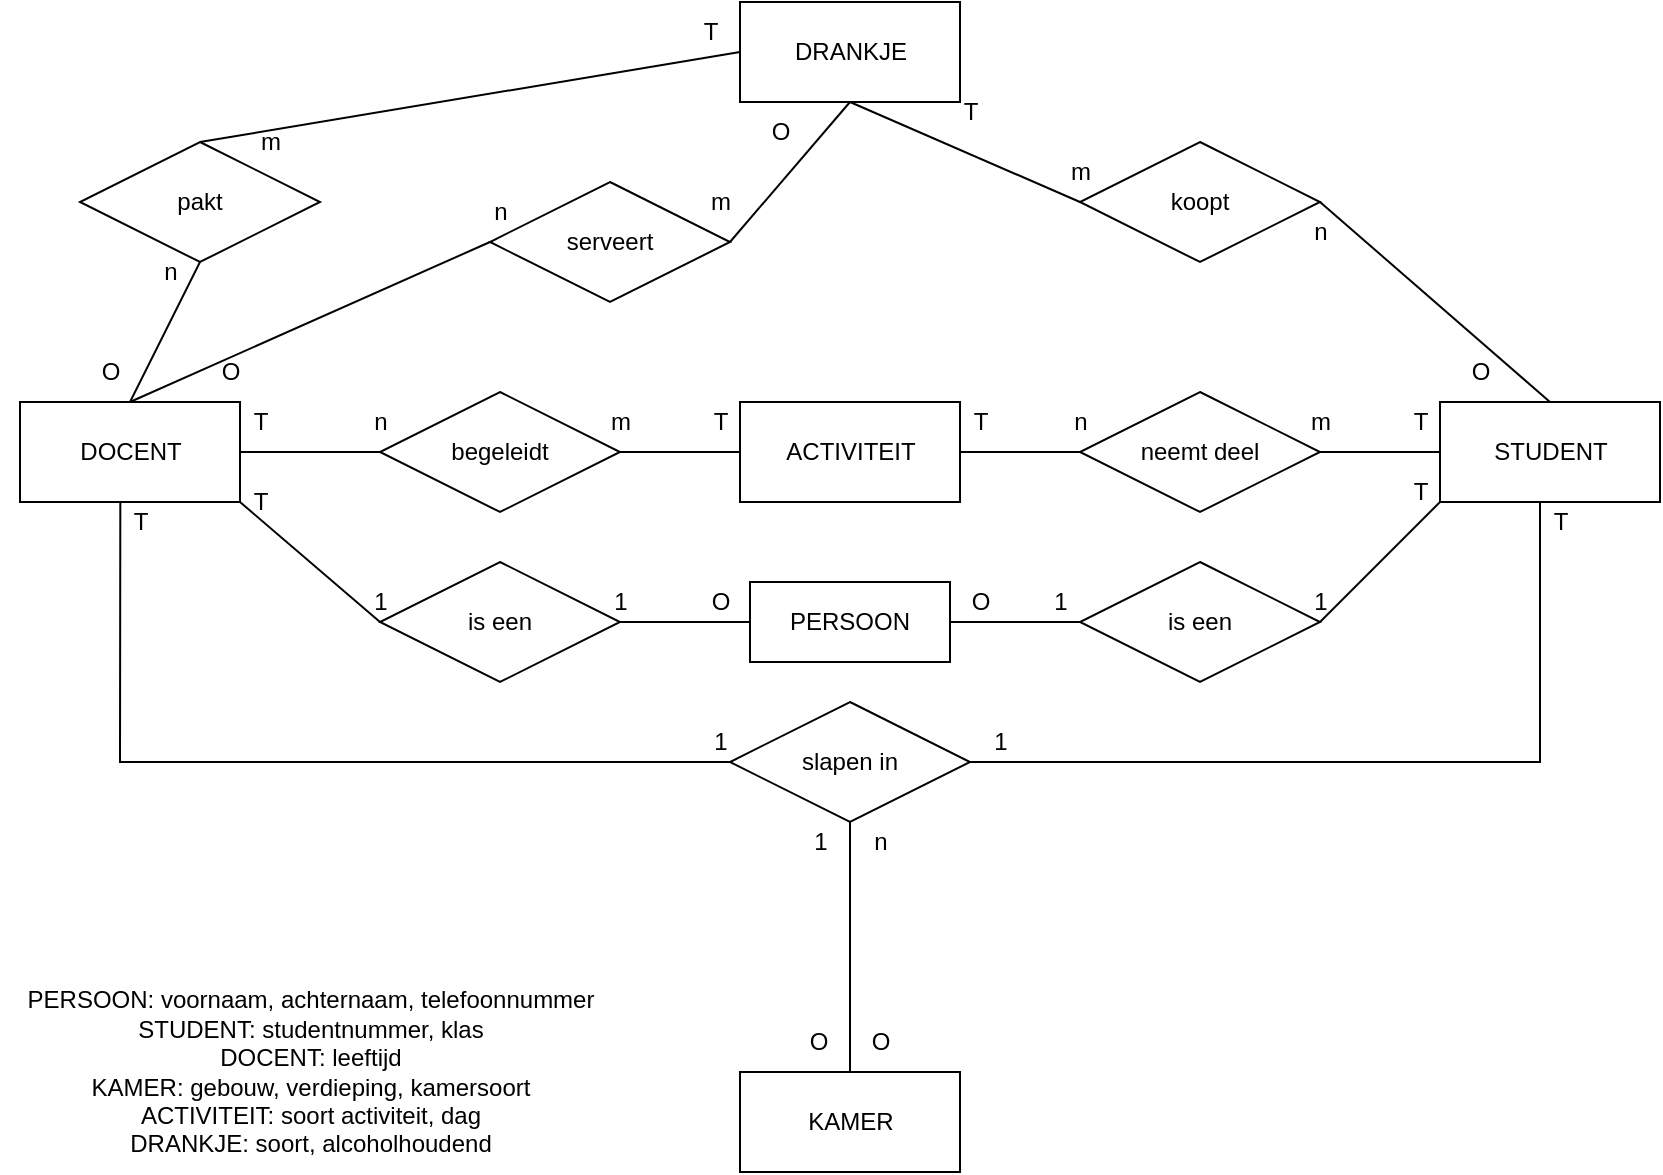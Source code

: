 <mxfile version="21.0.2" type="device"><diagram name="Page-1" id="upw29iovM8sw5896YRU5"><mxGraphModel dx="955" dy="507" grid="1" gridSize="10" guides="1" tooltips="1" connect="1" arrows="1" fold="1" page="1" pageScale="1" pageWidth="827" pageHeight="1169" math="0" shadow="0"><root><mxCell id="0"/><mxCell id="1" parent="0"/><mxCell id="YIp_ZHnN5VsOEbQwD3-h-1" value="DOCENT" style="html=1;" parent="1" vertex="1"><mxGeometry x="30" y="240" width="110" height="50" as="geometry"/></mxCell><mxCell id="YIp_ZHnN5VsOEbQwD3-h-2" value="STUDENT" style="html=1;" parent="1" vertex="1"><mxGeometry x="740" y="240" width="110" height="50" as="geometry"/></mxCell><mxCell id="YIp_ZHnN5VsOEbQwD3-h-3" value="ACTIVITEIT" style="html=1;" parent="1" vertex="1"><mxGeometry x="390" y="240" width="110" height="50" as="geometry"/></mxCell><mxCell id="YIp_ZHnN5VsOEbQwD3-h-4" value="KAMER" style="html=1;" parent="1" vertex="1"><mxGeometry x="390" y="575" width="110" height="50" as="geometry"/></mxCell><mxCell id="YIp_ZHnN5VsOEbQwD3-h-5" value="DRANKJE" style="html=1;" parent="1" vertex="1"><mxGeometry x="390" y="40" width="110" height="50" as="geometry"/></mxCell><mxCell id="YIp_ZHnN5VsOEbQwD3-h-6" value="begeleidt" style="shape=rhombus;perimeter=rhombusPerimeter;whiteSpace=wrap;html=1;align=center;" parent="1" vertex="1"><mxGeometry x="210" y="235" width="120" height="60" as="geometry"/></mxCell><mxCell id="YIp_ZHnN5VsOEbQwD3-h-7" value="neemt deel" style="shape=rhombus;perimeter=rhombusPerimeter;whiteSpace=wrap;html=1;align=center;" parent="1" vertex="1"><mxGeometry x="560" y="235" width="120" height="60" as="geometry"/></mxCell><mxCell id="YIp_ZHnN5VsOEbQwD3-h-8" value="koopt" style="shape=rhombus;perimeter=rhombusPerimeter;whiteSpace=wrap;html=1;align=center;" parent="1" vertex="1"><mxGeometry x="560" y="110" width="120" height="60" as="geometry"/></mxCell><mxCell id="YIp_ZHnN5VsOEbQwD3-h-9" value="" style="line;strokeWidth=1;rotatable=0;dashed=0;labelPosition=right;align=left;verticalAlign=middle;spacingTop=0;spacingLeft=6;points=[];portConstraint=eastwest;" parent="1" vertex="1"><mxGeometry x="140" y="260" width="70" height="10" as="geometry"/></mxCell><mxCell id="YIp_ZHnN5VsOEbQwD3-h-10" value="" style="line;strokeWidth=1;rotatable=0;dashed=0;labelPosition=right;align=left;verticalAlign=middle;spacingTop=0;spacingLeft=6;points=[];portConstraint=eastwest;" parent="1" vertex="1"><mxGeometry x="330" y="260" width="60" height="10" as="geometry"/></mxCell><mxCell id="YIp_ZHnN5VsOEbQwD3-h-11" value="" style="line;strokeWidth=1;rotatable=0;dashed=0;labelPosition=right;align=left;verticalAlign=middle;spacingTop=0;spacingLeft=6;points=[];portConstraint=eastwest;" parent="1" vertex="1"><mxGeometry x="500" y="260" width="60" height="10" as="geometry"/></mxCell><mxCell id="YIp_ZHnN5VsOEbQwD3-h-12" value="" style="line;strokeWidth=1;rotatable=0;dashed=0;labelPosition=right;align=left;verticalAlign=middle;spacingTop=0;spacingLeft=6;points=[];portConstraint=eastwest;" parent="1" vertex="1"><mxGeometry x="680" y="260" width="60" height="10" as="geometry"/></mxCell><mxCell id="YIp_ZHnN5VsOEbQwD3-h-20" value="" style="endArrow=none;html=1;rounded=0;entryX=0;entryY=0.5;entryDx=0;entryDy=0;exitX=0.5;exitY=1;exitDx=0;exitDy=0;" parent="1" source="YIp_ZHnN5VsOEbQwD3-h-5" target="YIp_ZHnN5VsOEbQwD3-h-8" edge="1"><mxGeometry relative="1" as="geometry"><mxPoint x="140" y="130" as="sourcePoint"/><mxPoint x="300" y="130" as="targetPoint"/></mxGeometry></mxCell><mxCell id="YIp_ZHnN5VsOEbQwD3-h-21" value="" style="endArrow=none;html=1;rounded=0;" parent="1" edge="1"><mxGeometry relative="1" as="geometry"><mxPoint x="500" y="420" as="sourcePoint"/><mxPoint x="790" y="420" as="targetPoint"/><Array as="points"><mxPoint x="790" y="420"/><mxPoint x="790" y="290"/></Array></mxGeometry></mxCell><mxCell id="YIp_ZHnN5VsOEbQwD3-h-22" value="" style="endArrow=none;html=1;rounded=0;exitX=0.456;exitY=1.007;exitDx=0;exitDy=0;exitPerimeter=0;" parent="1" source="YIp_ZHnN5VsOEbQwD3-h-1" edge="1"><mxGeometry relative="1" as="geometry"><mxPoint x="60" y="360" as="sourcePoint"/><mxPoint x="390" y="420" as="targetPoint"/><Array as="points"><mxPoint x="80" y="420"/></Array></mxGeometry></mxCell><mxCell id="YIp_ZHnN5VsOEbQwD3-h-23" value="" style="endArrow=none;html=1;rounded=0;exitX=0.5;exitY=0;exitDx=0;exitDy=0;entryX=1;entryY=0.5;entryDx=0;entryDy=0;" parent="1" source="YIp_ZHnN5VsOEbQwD3-h-2" target="YIp_ZHnN5VsOEbQwD3-h-8" edge="1"><mxGeometry relative="1" as="geometry"><mxPoint x="240" y="110" as="sourcePoint"/><mxPoint x="400" y="110" as="targetPoint"/></mxGeometry></mxCell><mxCell id="YIp_ZHnN5VsOEbQwD3-h-25" value="slapen in" style="shape=rhombus;perimeter=rhombusPerimeter;whiteSpace=wrap;html=1;align=center;" parent="1" vertex="1"><mxGeometry x="385" y="390" width="120" height="60" as="geometry"/></mxCell><mxCell id="YIp_ZHnN5VsOEbQwD3-h-26" value="" style="endArrow=none;html=1;rounded=0;exitX=0.5;exitY=1;exitDx=0;exitDy=0;entryX=0.5;entryY=0;entryDx=0;entryDy=0;" parent="1" source="YIp_ZHnN5VsOEbQwD3-h-25" target="YIp_ZHnN5VsOEbQwD3-h-4" edge="1"><mxGeometry relative="1" as="geometry"><mxPoint x="330" y="520" as="sourcePoint"/><mxPoint x="490" y="520" as="targetPoint"/></mxGeometry></mxCell><mxCell id="YIp_ZHnN5VsOEbQwD3-h-36" value="is een" style="shape=rhombus;perimeter=rhombusPerimeter;whiteSpace=wrap;html=1;align=center;" parent="1" vertex="1"><mxGeometry x="560" y="320" width="120" height="60" as="geometry"/></mxCell><mxCell id="YIp_ZHnN5VsOEbQwD3-h-37" value="is een" style="shape=rhombus;perimeter=rhombusPerimeter;whiteSpace=wrap;html=1;align=center;" parent="1" vertex="1"><mxGeometry x="210" y="320" width="120" height="60" as="geometry"/></mxCell><mxCell id="YIp_ZHnN5VsOEbQwD3-h-38" value="PERSOON" style="whiteSpace=wrap;html=1;align=center;" parent="1" vertex="1"><mxGeometry x="395" y="330" width="100" height="40" as="geometry"/></mxCell><mxCell id="YIp_ZHnN5VsOEbQwD3-h-39" value="" style="endArrow=none;html=1;rounded=0;exitX=1;exitY=0.5;exitDx=0;exitDy=0;exitPerimeter=0;entryX=0;entryY=1;entryDx=0;entryDy=0;" parent="1" source="YIp_ZHnN5VsOEbQwD3-h-36" target="YIp_ZHnN5VsOEbQwD3-h-2" edge="1"><mxGeometry relative="1" as="geometry"><mxPoint x="690" y="350" as="sourcePoint"/><mxPoint x="850" y="350" as="targetPoint"/></mxGeometry></mxCell><mxCell id="YIp_ZHnN5VsOEbQwD3-h-40" value="" style="endArrow=none;html=1;rounded=0;entryX=0;entryY=0.5;entryDx=0;entryDy=0;exitX=1;exitY=0.5;exitDx=0;exitDy=0;" parent="1" source="YIp_ZHnN5VsOEbQwD3-h-38" target="YIp_ZHnN5VsOEbQwD3-h-36" edge="1"><mxGeometry relative="1" as="geometry"><mxPoint x="500" y="350" as="sourcePoint"/><mxPoint x="690" y="390" as="targetPoint"/></mxGeometry></mxCell><mxCell id="YIp_ZHnN5VsOEbQwD3-h-41" value="" style="endArrow=none;html=1;rounded=0;exitX=1;exitY=0.5;exitDx=0;exitDy=0;entryX=0;entryY=0.5;entryDx=0;entryDy=0;" parent="1" source="YIp_ZHnN5VsOEbQwD3-h-37" target="YIp_ZHnN5VsOEbQwD3-h-38" edge="1"><mxGeometry relative="1" as="geometry"><mxPoint x="170" y="380" as="sourcePoint"/><mxPoint x="330" y="380" as="targetPoint"/></mxGeometry></mxCell><mxCell id="YIp_ZHnN5VsOEbQwD3-h-42" value="" style="endArrow=none;html=1;rounded=0;exitX=1;exitY=1;exitDx=0;exitDy=0;entryX=0;entryY=0.5;entryDx=0;entryDy=0;" parent="1" source="YIp_ZHnN5VsOEbQwD3-h-1" target="YIp_ZHnN5VsOEbQwD3-h-37" edge="1"><mxGeometry relative="1" as="geometry"><mxPoint x="130" y="390" as="sourcePoint"/><mxPoint x="290" y="390" as="targetPoint"/></mxGeometry></mxCell><mxCell id="YIp_ZHnN5VsOEbQwD3-h-52" value="T" style="text;html=1;align=center;verticalAlign=middle;resizable=0;points=[];autosize=1;strokeColor=none;fillColor=none;" parent="1" vertex="1"><mxGeometry x="75" y="285" width="30" height="30" as="geometry"/></mxCell><mxCell id="YIp_ZHnN5VsOEbQwD3-h-53" value="1" style="text;html=1;align=center;verticalAlign=middle;resizable=0;points=[];autosize=1;strokeColor=none;fillColor=none;" parent="1" vertex="1"><mxGeometry x="365" y="395" width="30" height="30" as="geometry"/></mxCell><mxCell id="YIp_ZHnN5VsOEbQwD3-h-54" value="O" style="text;html=1;align=center;verticalAlign=middle;resizable=0;points=[];autosize=1;strokeColor=none;fillColor=none;" parent="1" vertex="1"><mxGeometry x="414" y="545" width="30" height="30" as="geometry"/></mxCell><mxCell id="YIp_ZHnN5VsOEbQwD3-h-55" value="T" style="text;html=1;align=center;verticalAlign=middle;resizable=0;points=[];autosize=1;strokeColor=none;fillColor=none;" parent="1" vertex="1"><mxGeometry x="785" y="285" width="30" height="30" as="geometry"/></mxCell><mxCell id="YIp_ZHnN5VsOEbQwD3-h-56" value="1" style="text;html=1;align=center;verticalAlign=middle;resizable=0;points=[];autosize=1;strokeColor=none;fillColor=none;" parent="1" vertex="1"><mxGeometry x="505" y="395" width="30" height="30" as="geometry"/></mxCell><mxCell id="YIp_ZHnN5VsOEbQwD3-h-57" value="O" style="text;html=1;align=center;verticalAlign=middle;resizable=0;points=[];autosize=1;strokeColor=none;fillColor=none;" parent="1" vertex="1"><mxGeometry x="445" y="545" width="30" height="30" as="geometry"/></mxCell><mxCell id="YIp_ZHnN5VsOEbQwD3-h-58" value="n" style="text;html=1;align=center;verticalAlign=middle;resizable=0;points=[];autosize=1;strokeColor=none;fillColor=none;" parent="1" vertex="1"><mxGeometry x="445" y="445" width="30" height="30" as="geometry"/></mxCell><mxCell id="YIp_ZHnN5VsOEbQwD3-h-59" value="1" style="text;html=1;align=center;verticalAlign=middle;resizable=0;points=[];autosize=1;strokeColor=none;fillColor=none;" parent="1" vertex="1"><mxGeometry x="415" y="445" width="30" height="30" as="geometry"/></mxCell><mxCell id="YIp_ZHnN5VsOEbQwD3-h-60" value="T" style="text;html=1;align=center;verticalAlign=middle;resizable=0;points=[];autosize=1;strokeColor=none;fillColor=none;" parent="1" vertex="1"><mxGeometry x="135" y="275" width="30" height="30" as="geometry"/></mxCell><mxCell id="YIp_ZHnN5VsOEbQwD3-h-61" value="1" style="text;html=1;align=center;verticalAlign=middle;resizable=0;points=[];autosize=1;strokeColor=none;fillColor=none;" parent="1" vertex="1"><mxGeometry x="195" y="325" width="30" height="30" as="geometry"/></mxCell><mxCell id="YIp_ZHnN5VsOEbQwD3-h-62" value="1" style="text;html=1;align=center;verticalAlign=middle;resizable=0;points=[];autosize=1;strokeColor=none;fillColor=none;" parent="1" vertex="1"><mxGeometry x="315" y="325" width="30" height="30" as="geometry"/></mxCell><mxCell id="YIp_ZHnN5VsOEbQwD3-h-63" value="O" style="text;html=1;align=center;verticalAlign=middle;resizable=0;points=[];autosize=1;strokeColor=none;fillColor=none;" parent="1" vertex="1"><mxGeometry x="365" y="325" width="30" height="30" as="geometry"/></mxCell><mxCell id="YIp_ZHnN5VsOEbQwD3-h-64" value="O" style="text;html=1;align=center;verticalAlign=middle;resizable=0;points=[];autosize=1;strokeColor=none;fillColor=none;" parent="1" vertex="1"><mxGeometry x="495" y="325" width="30" height="30" as="geometry"/></mxCell><mxCell id="YIp_ZHnN5VsOEbQwD3-h-66" value="1" style="text;html=1;align=center;verticalAlign=middle;resizable=0;points=[];autosize=1;strokeColor=none;fillColor=none;" parent="1" vertex="1"><mxGeometry x="535" y="325" width="30" height="30" as="geometry"/></mxCell><mxCell id="YIp_ZHnN5VsOEbQwD3-h-67" value="1" style="text;html=1;align=center;verticalAlign=middle;resizable=0;points=[];autosize=1;strokeColor=none;fillColor=none;" parent="1" vertex="1"><mxGeometry x="665" y="325" width="30" height="30" as="geometry"/></mxCell><mxCell id="YIp_ZHnN5VsOEbQwD3-h-68" value="T" style="text;html=1;align=center;verticalAlign=middle;resizable=0;points=[];autosize=1;strokeColor=none;fillColor=none;" parent="1" vertex="1"><mxGeometry x="715" y="270" width="30" height="30" as="geometry"/></mxCell><mxCell id="YIp_ZHnN5VsOEbQwD3-h-69" value="T" style="text;html=1;align=center;verticalAlign=middle;resizable=0;points=[];autosize=1;strokeColor=none;fillColor=none;" parent="1" vertex="1"><mxGeometry x="715" y="235" width="30" height="30" as="geometry"/></mxCell><mxCell id="YIp_ZHnN5VsOEbQwD3-h-70" value="n" style="text;html=1;align=center;verticalAlign=middle;resizable=0;points=[];autosize=1;strokeColor=none;fillColor=none;" parent="1" vertex="1"><mxGeometry x="545" y="235" width="30" height="30" as="geometry"/></mxCell><mxCell id="YIp_ZHnN5VsOEbQwD3-h-71" value="m" style="text;html=1;align=center;verticalAlign=middle;resizable=0;points=[];autosize=1;strokeColor=none;fillColor=none;" parent="1" vertex="1"><mxGeometry x="665" y="235" width="30" height="30" as="geometry"/></mxCell><mxCell id="YIp_ZHnN5VsOEbQwD3-h-72" value="T" style="text;html=1;align=center;verticalAlign=middle;resizable=0;points=[];autosize=1;strokeColor=none;fillColor=none;" parent="1" vertex="1"><mxGeometry x="495" y="235" width="30" height="30" as="geometry"/></mxCell><mxCell id="YIp_ZHnN5VsOEbQwD3-h-73" value="T" style="text;html=1;align=center;verticalAlign=middle;resizable=0;points=[];autosize=1;strokeColor=none;fillColor=none;" parent="1" vertex="1"><mxGeometry x="365" y="235" width="30" height="30" as="geometry"/></mxCell><mxCell id="YIp_ZHnN5VsOEbQwD3-h-74" value="n" style="text;html=1;align=center;verticalAlign=middle;resizable=0;points=[];autosize=1;strokeColor=none;fillColor=none;" parent="1" vertex="1"><mxGeometry x="195" y="235" width="30" height="30" as="geometry"/></mxCell><mxCell id="YIp_ZHnN5VsOEbQwD3-h-75" value="m" style="text;html=1;align=center;verticalAlign=middle;resizable=0;points=[];autosize=1;strokeColor=none;fillColor=none;" parent="1" vertex="1"><mxGeometry x="315" y="235" width="30" height="30" as="geometry"/></mxCell><mxCell id="YIp_ZHnN5VsOEbQwD3-h-76" value="T" style="text;html=1;align=center;verticalAlign=middle;resizable=0;points=[];autosize=1;strokeColor=none;fillColor=none;" parent="1" vertex="1"><mxGeometry x="135" y="235" width="30" height="30" as="geometry"/></mxCell><mxCell id="YIp_ZHnN5VsOEbQwD3-h-77" value="PERSOON: voornaam, achternaam, telefoonnummer&lt;br&gt;STUDENT: studentnummer, klas&lt;br&gt;DOCENT: leeftijd&lt;br&gt;KAMER: gebouw, verdieping, kamersoort&lt;br&gt;ACTIVITEIT: soort activiteit, dag&lt;br&gt;DRANKJE: soort, alcoholhoudend" style="text;html=1;align=center;verticalAlign=middle;resizable=0;points=[];autosize=1;strokeColor=none;fillColor=none;" parent="1" vertex="1"><mxGeometry x="20" y="525" width="310" height="100" as="geometry"/></mxCell><mxCell id="YIp_ZHnN5VsOEbQwD3-h-78" value="serveert" style="shape=rhombus;perimeter=rhombusPerimeter;whiteSpace=wrap;html=1;align=center;" parent="1" vertex="1"><mxGeometry x="265" y="130" width="120" height="60" as="geometry"/></mxCell><mxCell id="YIp_ZHnN5VsOEbQwD3-h-79" value="" style="endArrow=none;html=1;rounded=0;entryX=1;entryY=0.5;entryDx=0;entryDy=0;exitX=0.5;exitY=1;exitDx=0;exitDy=0;" parent="1" source="YIp_ZHnN5VsOEbQwD3-h-5" target="YIp_ZHnN5VsOEbQwD3-h-78" edge="1"><mxGeometry relative="1" as="geometry"><mxPoint x="365" y="150" as="sourcePoint"/><mxPoint x="555" y="170" as="targetPoint"/></mxGeometry></mxCell><mxCell id="YIp_ZHnN5VsOEbQwD3-h-80" value="" style="endArrow=none;html=1;rounded=0;entryX=0.5;entryY=0;entryDx=0;entryDy=0;exitX=0;exitY=0.5;exitDx=0;exitDy=0;" parent="1" source="YIp_ZHnN5VsOEbQwD3-h-78" target="YIp_ZHnN5VsOEbQwD3-h-1" edge="1"><mxGeometry relative="1" as="geometry"><mxPoint x="230" y="170" as="sourcePoint"/><mxPoint x="55" y="190" as="targetPoint"/></mxGeometry></mxCell><mxCell id="YIp_ZHnN5VsOEbQwD3-h-81" value="pakt" style="shape=rhombus;perimeter=rhombusPerimeter;whiteSpace=wrap;html=1;align=center;" parent="1" vertex="1"><mxGeometry x="60" y="110" width="120" height="60" as="geometry"/></mxCell><mxCell id="YIp_ZHnN5VsOEbQwD3-h-82" value="" style="endArrow=none;html=1;rounded=0;entryX=0.5;entryY=0;entryDx=0;entryDy=0;exitX=0;exitY=0.5;exitDx=0;exitDy=0;" parent="1" source="YIp_ZHnN5VsOEbQwD3-h-5" target="YIp_ZHnN5VsOEbQwD3-h-81" edge="1"><mxGeometry relative="1" as="geometry"><mxPoint x="385" y="70" as="sourcePoint"/><mxPoint x="210" y="90" as="targetPoint"/></mxGeometry></mxCell><mxCell id="YIp_ZHnN5VsOEbQwD3-h-84" value="" style="endArrow=none;html=1;rounded=0;entryX=0.5;entryY=0;entryDx=0;entryDy=0;exitX=0.5;exitY=1;exitDx=0;exitDy=0;" parent="1" source="YIp_ZHnN5VsOEbQwD3-h-81" target="YIp_ZHnN5VsOEbQwD3-h-1" edge="1"><mxGeometry relative="1" as="geometry"><mxPoint x="400" y="75" as="sourcePoint"/><mxPoint x="130" y="120" as="targetPoint"/></mxGeometry></mxCell><mxCell id="YIp_ZHnN5VsOEbQwD3-h-85" value="n" style="text;html=1;align=center;verticalAlign=middle;resizable=0;points=[];autosize=1;strokeColor=none;fillColor=none;" parent="1" vertex="1"><mxGeometry x="255" y="130" width="30" height="30" as="geometry"/></mxCell><mxCell id="YIp_ZHnN5VsOEbQwD3-h-86" value="m" style="text;html=1;align=center;verticalAlign=middle;resizable=0;points=[];autosize=1;strokeColor=none;fillColor=none;" parent="1" vertex="1"><mxGeometry x="365" y="125" width="30" height="30" as="geometry"/></mxCell><mxCell id="YIp_ZHnN5VsOEbQwD3-h-87" value="n" style="text;html=1;align=center;verticalAlign=middle;resizable=0;points=[];autosize=1;strokeColor=none;fillColor=none;" parent="1" vertex="1"><mxGeometry x="90" y="160" width="30" height="30" as="geometry"/></mxCell><mxCell id="YIp_ZHnN5VsOEbQwD3-h-88" value="m" style="text;html=1;align=center;verticalAlign=middle;resizable=0;points=[];autosize=1;strokeColor=none;fillColor=none;" parent="1" vertex="1"><mxGeometry x="140" y="95" width="30" height="30" as="geometry"/></mxCell><mxCell id="YIp_ZHnN5VsOEbQwD3-h-89" value="T" style="text;html=1;align=center;verticalAlign=middle;resizable=0;points=[];autosize=1;strokeColor=none;fillColor=none;" parent="1" vertex="1"><mxGeometry x="360" y="40" width="30" height="30" as="geometry"/></mxCell><mxCell id="YIp_ZHnN5VsOEbQwD3-h-90" value="O" style="text;html=1;align=center;verticalAlign=middle;resizable=0;points=[];autosize=1;strokeColor=none;fillColor=none;" parent="1" vertex="1"><mxGeometry x="60" y="210" width="30" height="30" as="geometry"/></mxCell><mxCell id="YIp_ZHnN5VsOEbQwD3-h-91" value="O" style="text;html=1;align=center;verticalAlign=middle;resizable=0;points=[];autosize=1;strokeColor=none;fillColor=none;" parent="1" vertex="1"><mxGeometry x="120" y="210" width="30" height="30" as="geometry"/></mxCell><mxCell id="YIp_ZHnN5VsOEbQwD3-h-92" value="O" style="text;html=1;align=center;verticalAlign=middle;resizable=0;points=[];autosize=1;strokeColor=none;fillColor=none;" parent="1" vertex="1"><mxGeometry x="395" y="90" width="30" height="30" as="geometry"/></mxCell><mxCell id="YIp_ZHnN5VsOEbQwD3-h-94" value="O" style="text;html=1;align=center;verticalAlign=middle;resizable=0;points=[];autosize=1;strokeColor=none;fillColor=none;" parent="1" vertex="1"><mxGeometry x="745" y="210" width="30" height="30" as="geometry"/></mxCell><mxCell id="YIp_ZHnN5VsOEbQwD3-h-95" value="T" style="text;html=1;align=center;verticalAlign=middle;resizable=0;points=[];autosize=1;strokeColor=none;fillColor=none;" parent="1" vertex="1"><mxGeometry x="490" y="80" width="30" height="30" as="geometry"/></mxCell><mxCell id="YIp_ZHnN5VsOEbQwD3-h-96" value="n" style="text;html=1;align=center;verticalAlign=middle;resizable=0;points=[];autosize=1;strokeColor=none;fillColor=none;" parent="1" vertex="1"><mxGeometry x="665" y="140" width="30" height="30" as="geometry"/></mxCell><mxCell id="YIp_ZHnN5VsOEbQwD3-h-97" value="m" style="text;html=1;align=center;verticalAlign=middle;resizable=0;points=[];autosize=1;strokeColor=none;fillColor=none;" parent="1" vertex="1"><mxGeometry x="545" y="110" width="30" height="30" as="geometry"/></mxCell></root></mxGraphModel></diagram></mxfile>